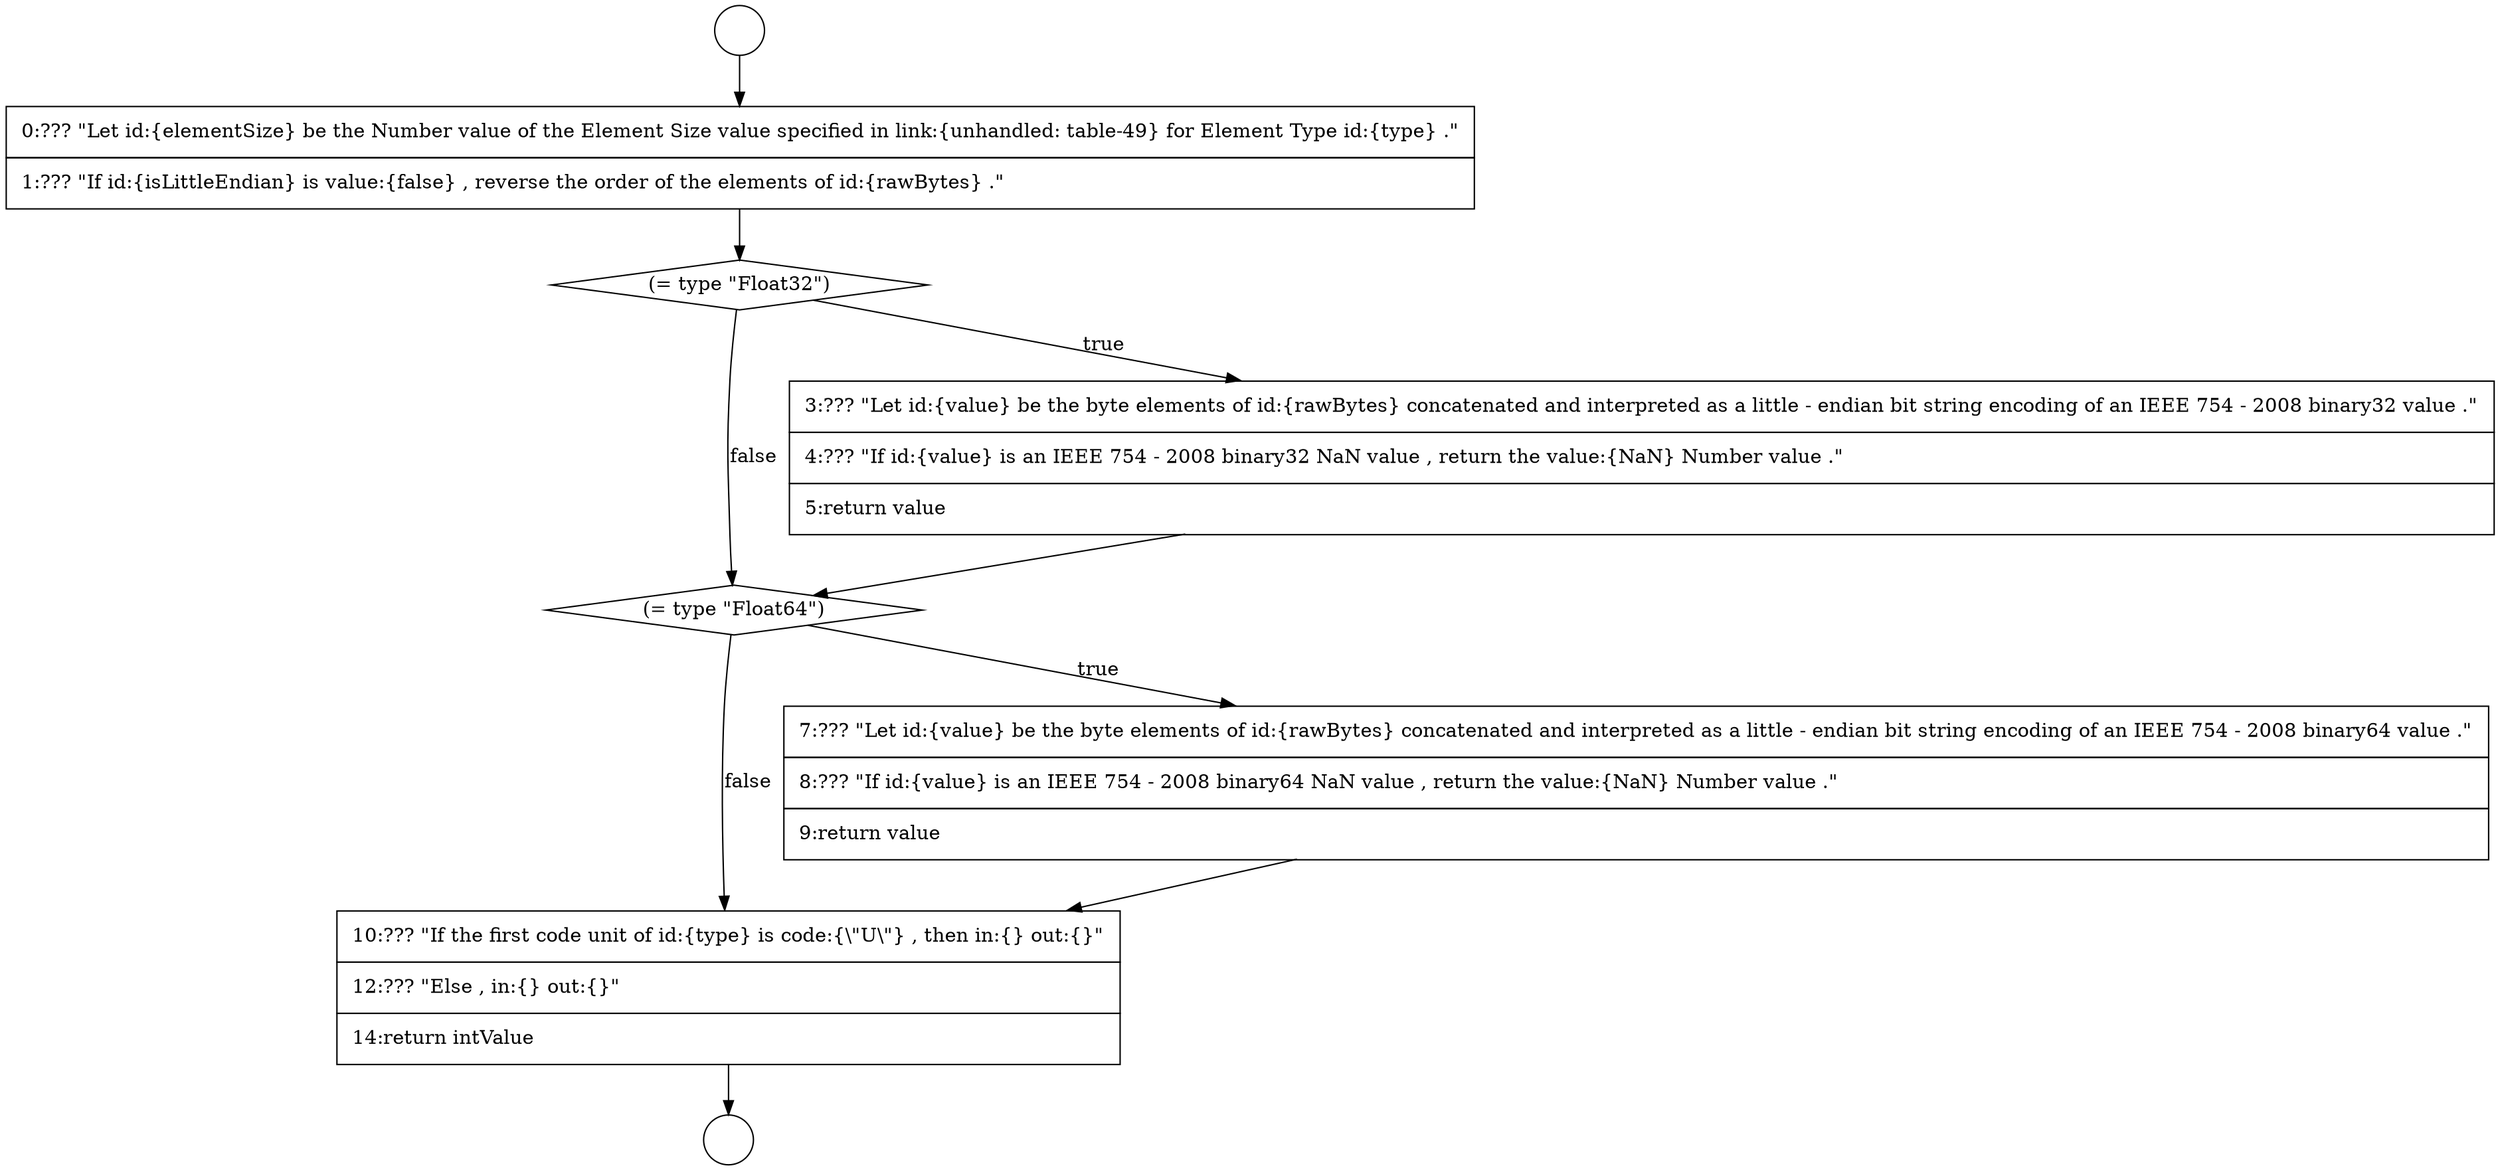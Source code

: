 digraph {
  node15684 [shape=none, margin=0, label=<<font color="black">
    <table border="0" cellborder="1" cellspacing="0" cellpadding="10">
      <tr><td align="left">0:??? &quot;Let id:{elementSize} be the Number value of the Element Size value specified in link:{unhandled: table-49} for Element Type id:{type} .&quot;</td></tr>
      <tr><td align="left">1:??? &quot;If id:{isLittleEndian} is value:{false} , reverse the order of the elements of id:{rawBytes} .&quot;</td></tr>
    </table>
  </font>> color="black" fillcolor="white" style=filled]
  node15682 [shape=circle label=" " color="black" fillcolor="white" style=filled]
  node15687 [shape=diamond, label=<<font color="black">(= type &quot;Float64&quot;)</font>> color="black" fillcolor="white" style=filled]
  node15686 [shape=none, margin=0, label=<<font color="black">
    <table border="0" cellborder="1" cellspacing="0" cellpadding="10">
      <tr><td align="left">3:??? &quot;Let id:{value} be the byte elements of id:{rawBytes} concatenated and interpreted as a little - endian bit string encoding of an IEEE 754 - 2008 binary32 value .&quot;</td></tr>
      <tr><td align="left">4:??? &quot;If id:{value} is an IEEE 754 - 2008 binary32 NaN value , return the value:{NaN} Number value .&quot;</td></tr>
      <tr><td align="left">5:return value</td></tr>
    </table>
  </font>> color="black" fillcolor="white" style=filled]
  node15689 [shape=none, margin=0, label=<<font color="black">
    <table border="0" cellborder="1" cellspacing="0" cellpadding="10">
      <tr><td align="left">10:??? &quot;If the first code unit of id:{type} is code:{\&quot;U\&quot;} , then in:{} out:{}&quot;</td></tr>
      <tr><td align="left">12:??? &quot;Else , in:{} out:{}&quot;</td></tr>
      <tr><td align="left">14:return intValue</td></tr>
    </table>
  </font>> color="black" fillcolor="white" style=filled]
  node15685 [shape=diamond, label=<<font color="black">(= type &quot;Float32&quot;)</font>> color="black" fillcolor="white" style=filled]
  node15683 [shape=circle label=" " color="black" fillcolor="white" style=filled]
  node15688 [shape=none, margin=0, label=<<font color="black">
    <table border="0" cellborder="1" cellspacing="0" cellpadding="10">
      <tr><td align="left">7:??? &quot;Let id:{value} be the byte elements of id:{rawBytes} concatenated and interpreted as a little - endian bit string encoding of an IEEE 754 - 2008 binary64 value .&quot;</td></tr>
      <tr><td align="left">8:??? &quot;If id:{value} is an IEEE 754 - 2008 binary64 NaN value , return the value:{NaN} Number value .&quot;</td></tr>
      <tr><td align="left">9:return value</td></tr>
    </table>
  </font>> color="black" fillcolor="white" style=filled]
  node15684 -> node15685 [ color="black"]
  node15685 -> node15686 [label=<<font color="black">true</font>> color="black"]
  node15685 -> node15687 [label=<<font color="black">false</font>> color="black"]
  node15682 -> node15684 [ color="black"]
  node15688 -> node15689 [ color="black"]
  node15686 -> node15687 [ color="black"]
  node15687 -> node15688 [label=<<font color="black">true</font>> color="black"]
  node15687 -> node15689 [label=<<font color="black">false</font>> color="black"]
  node15689 -> node15683 [ color="black"]
}
